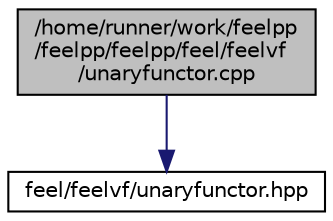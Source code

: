 digraph "/home/runner/work/feelpp/feelpp/feelpp/feel/feelvf/unaryfunctor.cpp"
{
 // LATEX_PDF_SIZE
  edge [fontname="Helvetica",fontsize="10",labelfontname="Helvetica",labelfontsize="10"];
  node [fontname="Helvetica",fontsize="10",shape=record];
  Node1 [label="/home/runner/work/feelpp\l/feelpp/feelpp/feel/feelvf\l/unaryfunctor.cpp",height=0.2,width=0.4,color="black", fillcolor="grey75", style="filled", fontcolor="black",tooltip=" "];
  Node1 -> Node2 [color="midnightblue",fontsize="10",style="solid",fontname="Helvetica"];
  Node2 [label="feel/feelvf/unaryfunctor.hpp",height=0.2,width=0.4,color="black", fillcolor="white", style="filled",URL="$unaryfunctor_8hpp.html",tooltip=" "];
}
